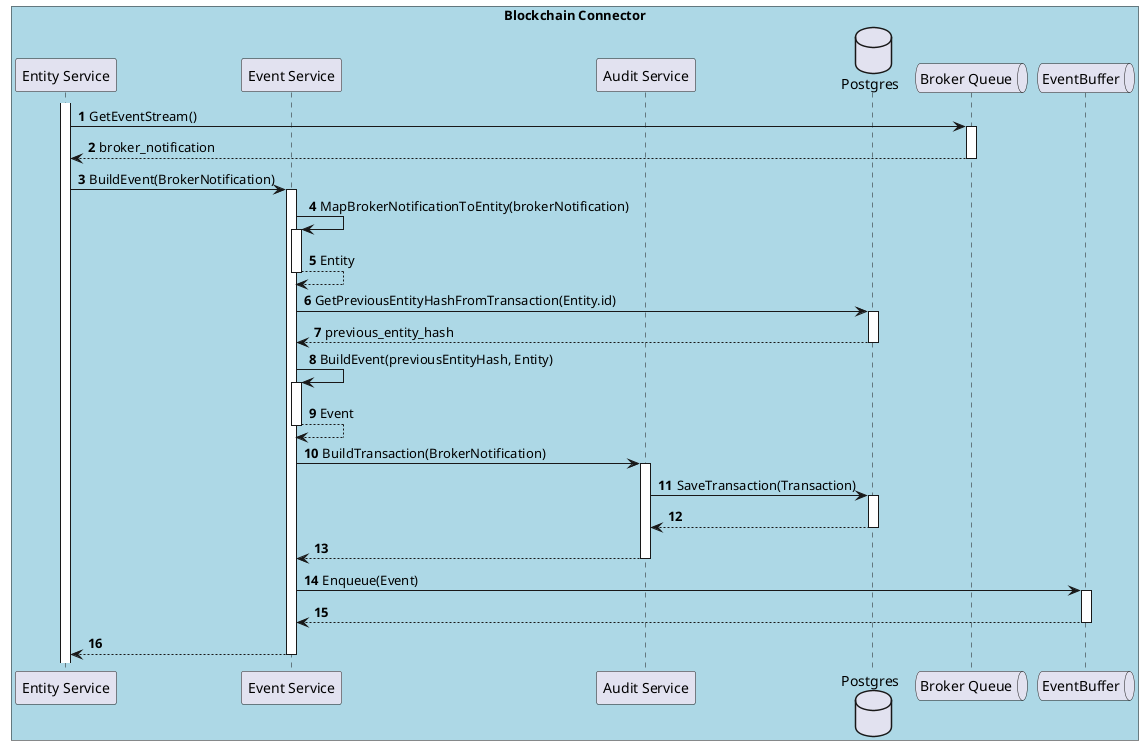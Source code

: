 @startuml
'https://plantuml.com/sequence-diagram

autonumber
skinparam BoxPadding 10

box "Blockchain Connector" #LightBlue
    participant "Entity Service" as entity_service
    participant "Event Service" as event_service
    participant "Audit Service" as audit_service
    database "Postgres" as local_db
    queue "Broker Queue" as broker_queue
    queue "EventBuffer" as event_buffer
end box

activate entity_service

entity_service -> broker_queue++: GetEventStream()
return broker_notification
entity_service -> event_service++: BuildEvent(BrokerNotification)
    event_service -> event_service++: MapBrokerNotificationToEntity(brokerNotification)
    return Entity
    event_service -> local_db++: GetPreviousEntityHashFromTransaction(Entity.id)
    return previous_entity_hash
    event_service -> event_service++: BuildEvent(previousEntityHash, Entity)
    return Event
    event_service -> audit_service++: BuildTransaction(BrokerNotification)
        audit_service -> local_db++: SaveTransaction(Transaction)
        return
    return
    event_service -> event_buffer++: Enqueue(Event)
    return
return
@enduml


